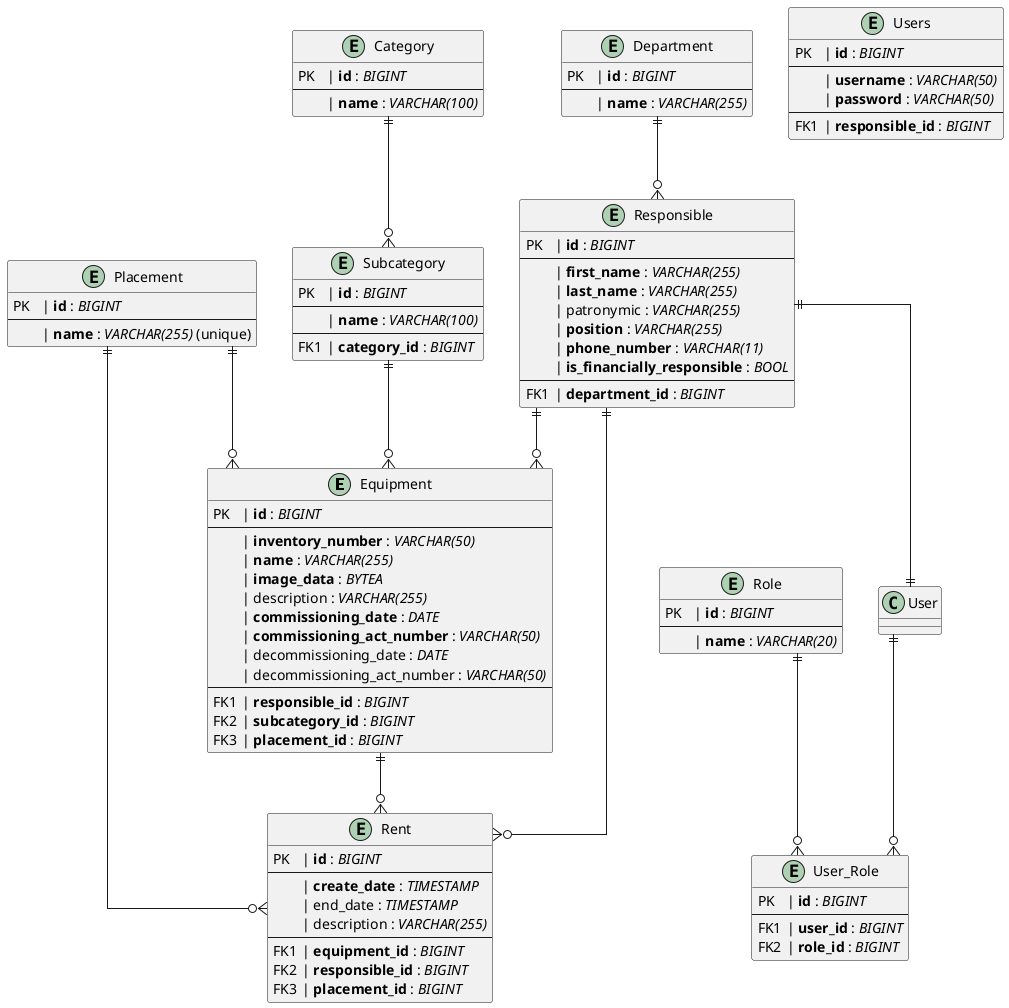 @startuml
skinparam linetype ortho

'сущности

entity Equipment {
  PK\t| **id** : //BIGINT//
  --
    \t| **inventory_number** : //VARCHAR(50)//
    \t| **name** : //VARCHAR(255)//
    \t| **image_data** : //BYTEA//
    \t| description : //VARCHAR(255)//
    \t| **commissioning_date** : //DATE//
    \t| **commissioning_act_number** : //VARCHAR(50)//
    \t| decommissioning_date : //DATE//
    \t| decommissioning_act_number : //VARCHAR(50)//
  --
  FK1\t| **responsible_id** : //BIGINT//
  FK2\t| **subcategory_id** : //BIGINT//
  FK3\t| **placement_id** : //BIGINT//
}

entity Placement {
  PK\t| **id** : //BIGINT//
  --
    \t| **name** : //VARCHAR(255)// (unique)
}

entity Department {
  PK\t| **id** : //BIGINT//
  --
    \t| **name** : //VARCHAR(255)//
}

entity Responsible {
  PK\t| **id** : //BIGINT//
  --
    \t| **first_name** : //VARCHAR(255)//
    \t| **last_name** : //VARCHAR(255)//
    \t| patronymic : //VARCHAR(255)//
    \t| **position** : //VARCHAR(255)//
    \t| **phone_number** : //VARCHAR(11)//
    \t| **is_financially_responsible** : //BOOL//
  --
  FK1\t| **department_id** : //BIGINT//
}

entity Category {
  PK\t| **id** : //BIGINT//
  --
    \t| **name** : //VARCHAR(100)//
}

entity Subcategory {
  PK\t| **id** : //BIGINT//
  --
    \t| **name** : //VARCHAR(100)//
  --
  FK1\t| **category_id** : //BIGINT//
}

entity Rent {
  PK\t| **id** : //BIGINT//
  --
    \t| **create_date** : //TIMESTAMP//
    \t| end_date : //TIMESTAMP//
    \t| description : //VARCHAR(255)//
  --
  FK1\t| **equipment_id** : //BIGINT//
  FK2\t| **responsible_id** : //BIGINT//
  FK3\t| **placement_id** : //BIGINT//
}

entity Users {
  PK\t| **id** : //BIGINT//
  --
    \t| **username** : //VARCHAR(50)//
    \t| **password** : //VARCHAR(50)//
  --
  FK1\t| **responsible_id** : //BIGINT//
}

entity Role {
  PK\t| **id** : //BIGINT//
  --
    \t| **name** : //VARCHAR(20)//
}

entity User_Role {
  PK\t| **id** : //BIGINT//
  --
  FK1\t| **user_id** : //BIGINT//
  FK2\t| **role_id** : //BIGINT//
}

'relationships

Category    ||--o{ Subcategory
Subcategory ||--o{ Equipment
Equipment   ||--o{ Rent
Responsible ||--o{ Rent
Placement   ||--o{ Equipment
Placement   ||--o{ Rent
Responsible ||--|| User
Department ||--o{ Responsible
Responsible ||--o{ Equipment

User ||--o{ User_Role
Role ||--o{ User_Role
@enduml